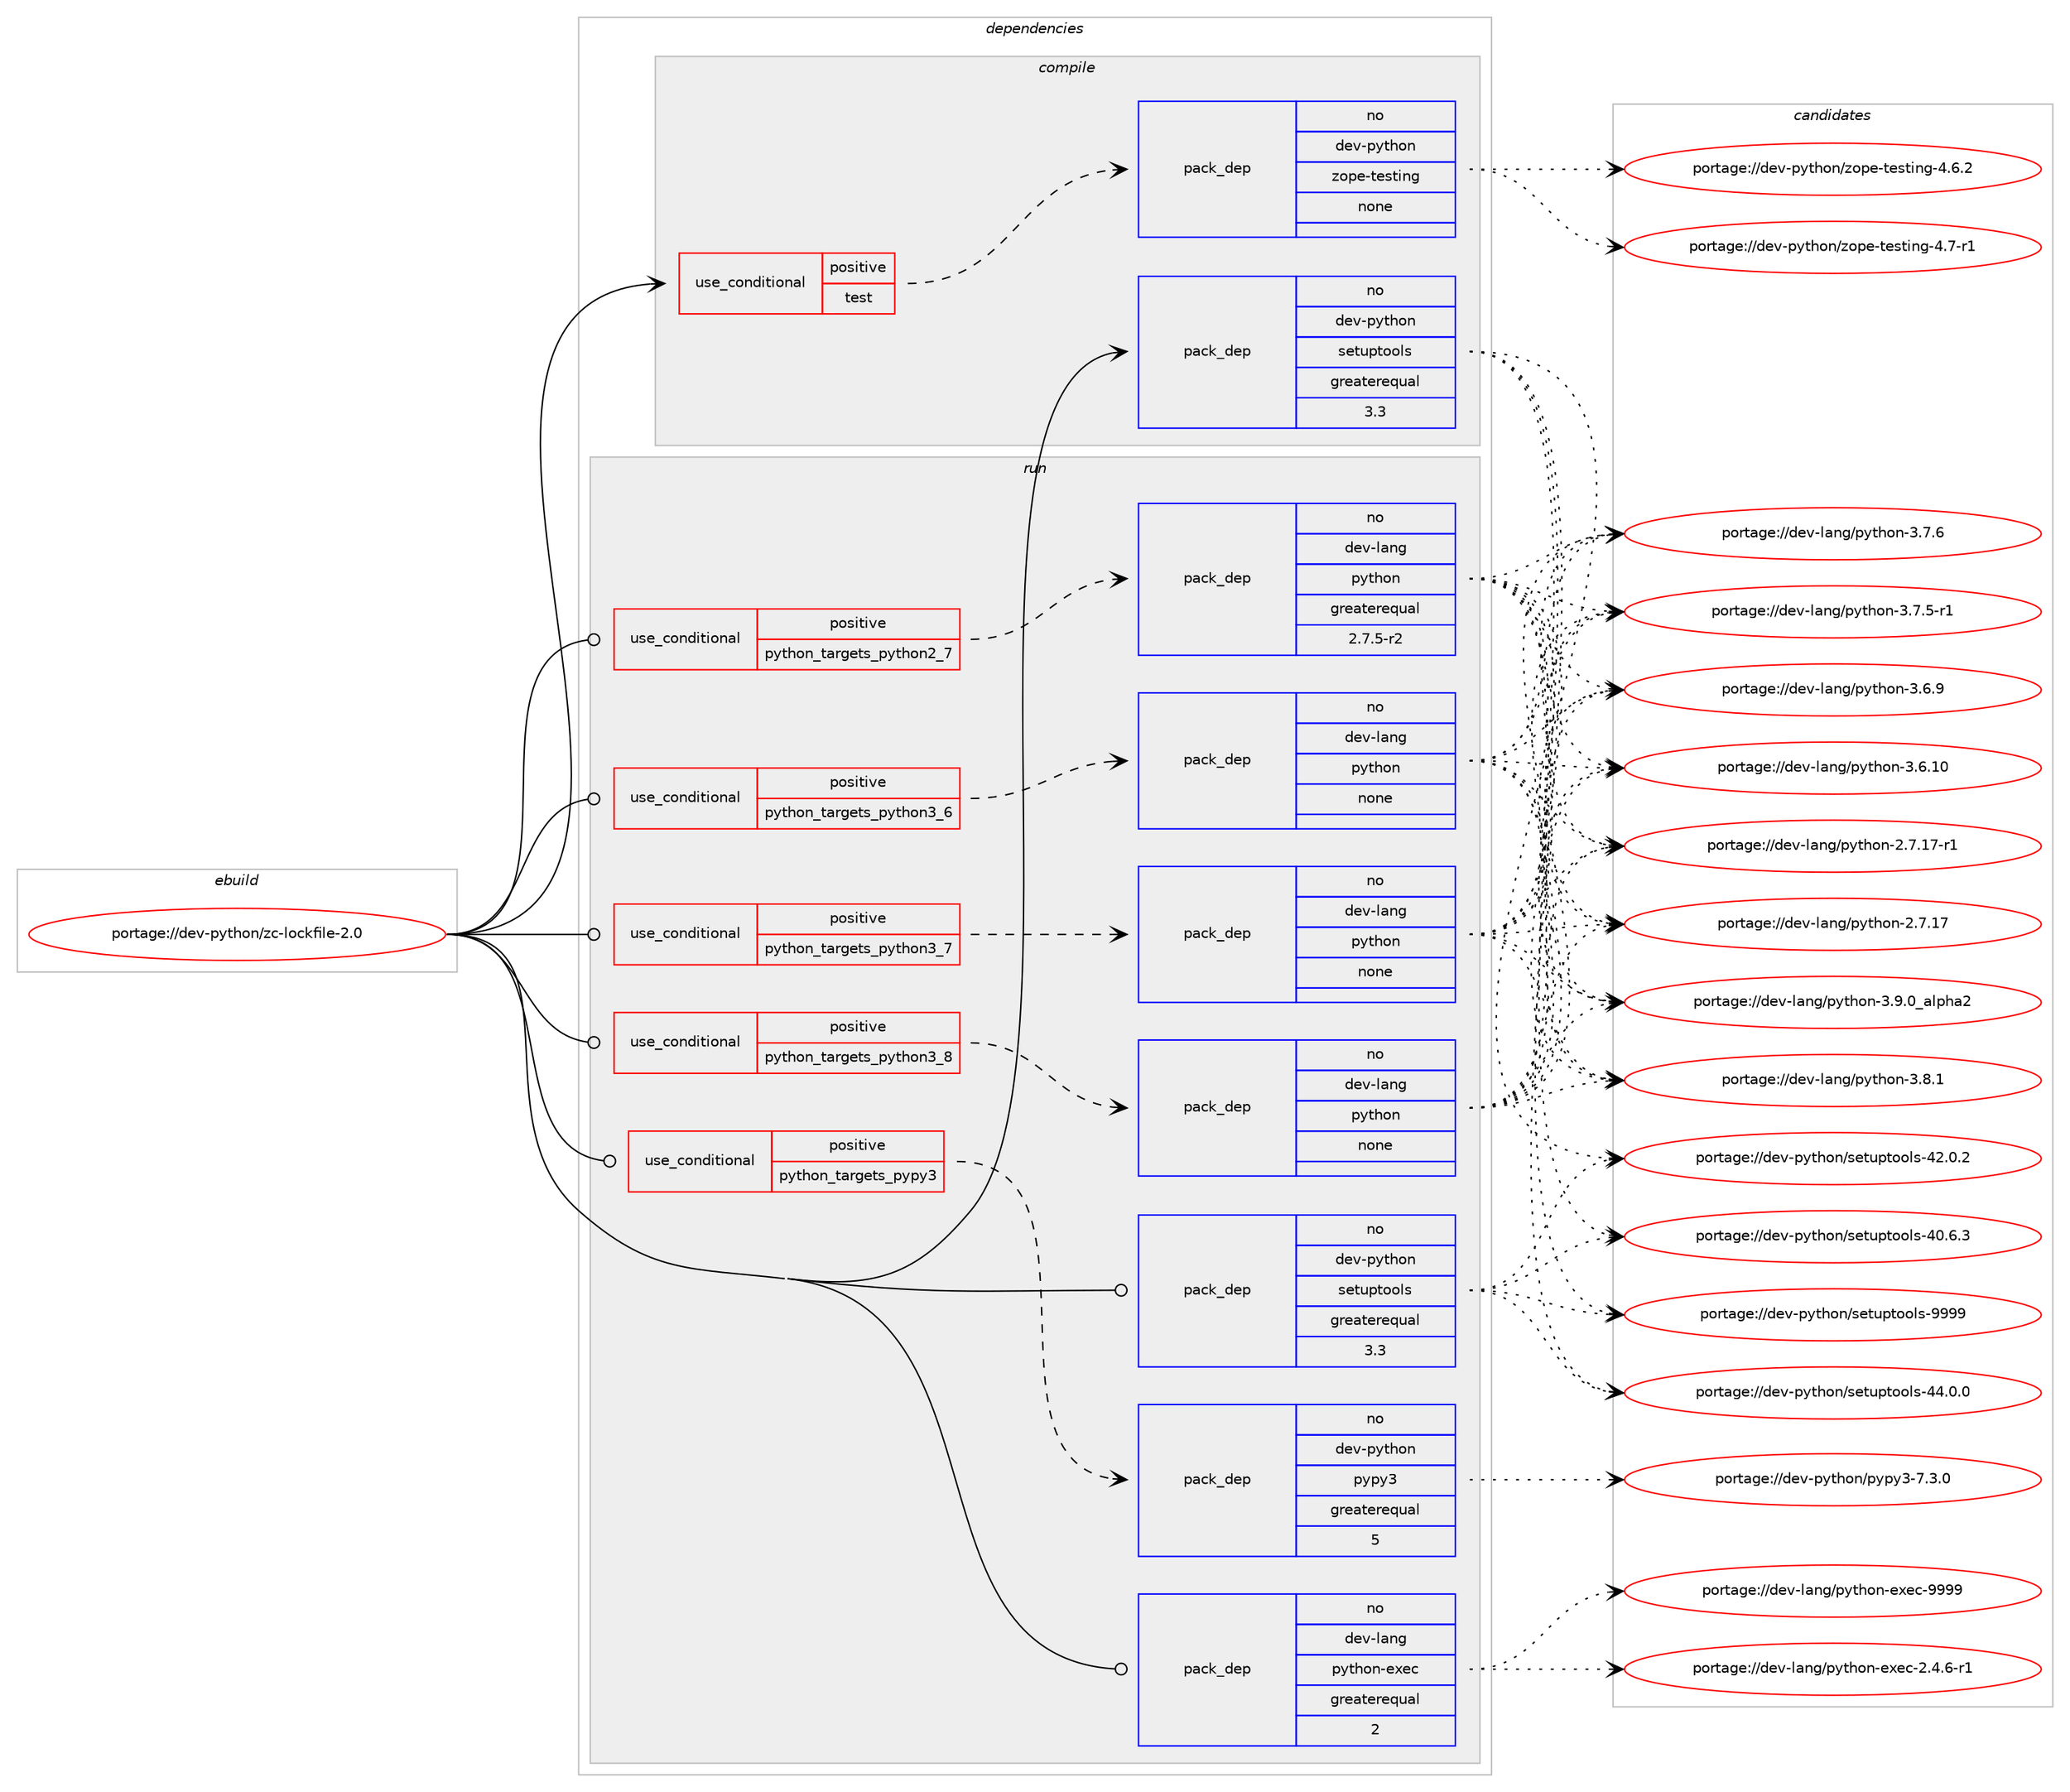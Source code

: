 digraph prolog {

# *************
# Graph options
# *************

newrank=true;
concentrate=true;
compound=true;
graph [rankdir=LR,fontname=Helvetica,fontsize=10,ranksep=1.5];#, ranksep=2.5, nodesep=0.2];
edge  [arrowhead=vee];
node  [fontname=Helvetica,fontsize=10];

# **********
# The ebuild
# **********

subgraph cluster_leftcol {
color=gray;
rank=same;
label=<<i>ebuild</i>>;
id [label="portage://dev-python/zc-lockfile-2.0", color=red, width=4, href="../dev-python/zc-lockfile-2.0.svg"];
}

# ****************
# The dependencies
# ****************

subgraph cluster_midcol {
color=gray;
label=<<i>dependencies</i>>;
subgraph cluster_compile {
fillcolor="#eeeeee";
style=filled;
label=<<i>compile</i>>;
subgraph cond103307 {
dependency416930 [label=<<TABLE BORDER="0" CELLBORDER="1" CELLSPACING="0" CELLPADDING="4"><TR><TD ROWSPAN="3" CELLPADDING="10">use_conditional</TD></TR><TR><TD>positive</TD></TR><TR><TD>test</TD></TR></TABLE>>, shape=none, color=red];
subgraph pack308742 {
dependency416931 [label=<<TABLE BORDER="0" CELLBORDER="1" CELLSPACING="0" CELLPADDING="4" WIDTH="220"><TR><TD ROWSPAN="6" CELLPADDING="30">pack_dep</TD></TR><TR><TD WIDTH="110">no</TD></TR><TR><TD>dev-python</TD></TR><TR><TD>zope-testing</TD></TR><TR><TD>none</TD></TR><TR><TD></TD></TR></TABLE>>, shape=none, color=blue];
}
dependency416930:e -> dependency416931:w [weight=20,style="dashed",arrowhead="vee"];
}
id:e -> dependency416930:w [weight=20,style="solid",arrowhead="vee"];
subgraph pack308743 {
dependency416932 [label=<<TABLE BORDER="0" CELLBORDER="1" CELLSPACING="0" CELLPADDING="4" WIDTH="220"><TR><TD ROWSPAN="6" CELLPADDING="30">pack_dep</TD></TR><TR><TD WIDTH="110">no</TD></TR><TR><TD>dev-python</TD></TR><TR><TD>setuptools</TD></TR><TR><TD>greaterequal</TD></TR><TR><TD>3.3</TD></TR></TABLE>>, shape=none, color=blue];
}
id:e -> dependency416932:w [weight=20,style="solid",arrowhead="vee"];
}
subgraph cluster_compileandrun {
fillcolor="#eeeeee";
style=filled;
label=<<i>compile and run</i>>;
}
subgraph cluster_run {
fillcolor="#eeeeee";
style=filled;
label=<<i>run</i>>;
subgraph cond103308 {
dependency416933 [label=<<TABLE BORDER="0" CELLBORDER="1" CELLSPACING="0" CELLPADDING="4"><TR><TD ROWSPAN="3" CELLPADDING="10">use_conditional</TD></TR><TR><TD>positive</TD></TR><TR><TD>python_targets_pypy3</TD></TR></TABLE>>, shape=none, color=red];
subgraph pack308744 {
dependency416934 [label=<<TABLE BORDER="0" CELLBORDER="1" CELLSPACING="0" CELLPADDING="4" WIDTH="220"><TR><TD ROWSPAN="6" CELLPADDING="30">pack_dep</TD></TR><TR><TD WIDTH="110">no</TD></TR><TR><TD>dev-python</TD></TR><TR><TD>pypy3</TD></TR><TR><TD>greaterequal</TD></TR><TR><TD>5</TD></TR></TABLE>>, shape=none, color=blue];
}
dependency416933:e -> dependency416934:w [weight=20,style="dashed",arrowhead="vee"];
}
id:e -> dependency416933:w [weight=20,style="solid",arrowhead="odot"];
subgraph cond103309 {
dependency416935 [label=<<TABLE BORDER="0" CELLBORDER="1" CELLSPACING="0" CELLPADDING="4"><TR><TD ROWSPAN="3" CELLPADDING="10">use_conditional</TD></TR><TR><TD>positive</TD></TR><TR><TD>python_targets_python2_7</TD></TR></TABLE>>, shape=none, color=red];
subgraph pack308745 {
dependency416936 [label=<<TABLE BORDER="0" CELLBORDER="1" CELLSPACING="0" CELLPADDING="4" WIDTH="220"><TR><TD ROWSPAN="6" CELLPADDING="30">pack_dep</TD></TR><TR><TD WIDTH="110">no</TD></TR><TR><TD>dev-lang</TD></TR><TR><TD>python</TD></TR><TR><TD>greaterequal</TD></TR><TR><TD>2.7.5-r2</TD></TR></TABLE>>, shape=none, color=blue];
}
dependency416935:e -> dependency416936:w [weight=20,style="dashed",arrowhead="vee"];
}
id:e -> dependency416935:w [weight=20,style="solid",arrowhead="odot"];
subgraph cond103310 {
dependency416937 [label=<<TABLE BORDER="0" CELLBORDER="1" CELLSPACING="0" CELLPADDING="4"><TR><TD ROWSPAN="3" CELLPADDING="10">use_conditional</TD></TR><TR><TD>positive</TD></TR><TR><TD>python_targets_python3_6</TD></TR></TABLE>>, shape=none, color=red];
subgraph pack308746 {
dependency416938 [label=<<TABLE BORDER="0" CELLBORDER="1" CELLSPACING="0" CELLPADDING="4" WIDTH="220"><TR><TD ROWSPAN="6" CELLPADDING="30">pack_dep</TD></TR><TR><TD WIDTH="110">no</TD></TR><TR><TD>dev-lang</TD></TR><TR><TD>python</TD></TR><TR><TD>none</TD></TR><TR><TD></TD></TR></TABLE>>, shape=none, color=blue];
}
dependency416937:e -> dependency416938:w [weight=20,style="dashed",arrowhead="vee"];
}
id:e -> dependency416937:w [weight=20,style="solid",arrowhead="odot"];
subgraph cond103311 {
dependency416939 [label=<<TABLE BORDER="0" CELLBORDER="1" CELLSPACING="0" CELLPADDING="4"><TR><TD ROWSPAN="3" CELLPADDING="10">use_conditional</TD></TR><TR><TD>positive</TD></TR><TR><TD>python_targets_python3_7</TD></TR></TABLE>>, shape=none, color=red];
subgraph pack308747 {
dependency416940 [label=<<TABLE BORDER="0" CELLBORDER="1" CELLSPACING="0" CELLPADDING="4" WIDTH="220"><TR><TD ROWSPAN="6" CELLPADDING="30">pack_dep</TD></TR><TR><TD WIDTH="110">no</TD></TR><TR><TD>dev-lang</TD></TR><TR><TD>python</TD></TR><TR><TD>none</TD></TR><TR><TD></TD></TR></TABLE>>, shape=none, color=blue];
}
dependency416939:e -> dependency416940:w [weight=20,style="dashed",arrowhead="vee"];
}
id:e -> dependency416939:w [weight=20,style="solid",arrowhead="odot"];
subgraph cond103312 {
dependency416941 [label=<<TABLE BORDER="0" CELLBORDER="1" CELLSPACING="0" CELLPADDING="4"><TR><TD ROWSPAN="3" CELLPADDING="10">use_conditional</TD></TR><TR><TD>positive</TD></TR><TR><TD>python_targets_python3_8</TD></TR></TABLE>>, shape=none, color=red];
subgraph pack308748 {
dependency416942 [label=<<TABLE BORDER="0" CELLBORDER="1" CELLSPACING="0" CELLPADDING="4" WIDTH="220"><TR><TD ROWSPAN="6" CELLPADDING="30">pack_dep</TD></TR><TR><TD WIDTH="110">no</TD></TR><TR><TD>dev-lang</TD></TR><TR><TD>python</TD></TR><TR><TD>none</TD></TR><TR><TD></TD></TR></TABLE>>, shape=none, color=blue];
}
dependency416941:e -> dependency416942:w [weight=20,style="dashed",arrowhead="vee"];
}
id:e -> dependency416941:w [weight=20,style="solid",arrowhead="odot"];
subgraph pack308749 {
dependency416943 [label=<<TABLE BORDER="0" CELLBORDER="1" CELLSPACING="0" CELLPADDING="4" WIDTH="220"><TR><TD ROWSPAN="6" CELLPADDING="30">pack_dep</TD></TR><TR><TD WIDTH="110">no</TD></TR><TR><TD>dev-lang</TD></TR><TR><TD>python-exec</TD></TR><TR><TD>greaterequal</TD></TR><TR><TD>2</TD></TR></TABLE>>, shape=none, color=blue];
}
id:e -> dependency416943:w [weight=20,style="solid",arrowhead="odot"];
subgraph pack308750 {
dependency416944 [label=<<TABLE BORDER="0" CELLBORDER="1" CELLSPACING="0" CELLPADDING="4" WIDTH="220"><TR><TD ROWSPAN="6" CELLPADDING="30">pack_dep</TD></TR><TR><TD WIDTH="110">no</TD></TR><TR><TD>dev-python</TD></TR><TR><TD>setuptools</TD></TR><TR><TD>greaterequal</TD></TR><TR><TD>3.3</TD></TR></TABLE>>, shape=none, color=blue];
}
id:e -> dependency416944:w [weight=20,style="solid",arrowhead="odot"];
}
}

# **************
# The candidates
# **************

subgraph cluster_choices {
rank=same;
color=gray;
label=<<i>candidates</i>>;

subgraph choice308742 {
color=black;
nodesep=1;
choice100101118451121211161041111104712211111210145116101115116105110103455246554511449 [label="portage://dev-python/zope-testing-4.7-r1", color=red, width=4,href="../dev-python/zope-testing-4.7-r1.svg"];
choice100101118451121211161041111104712211111210145116101115116105110103455246544650 [label="portage://dev-python/zope-testing-4.6.2", color=red, width=4,href="../dev-python/zope-testing-4.6.2.svg"];
dependency416931:e -> choice100101118451121211161041111104712211111210145116101115116105110103455246554511449:w [style=dotted,weight="100"];
dependency416931:e -> choice100101118451121211161041111104712211111210145116101115116105110103455246544650:w [style=dotted,weight="100"];
}
subgraph choice308743 {
color=black;
nodesep=1;
choice10010111845112121116104111110471151011161171121161111111081154557575757 [label="portage://dev-python/setuptools-9999", color=red, width=4,href="../dev-python/setuptools-9999.svg"];
choice100101118451121211161041111104711510111611711211611111110811545525246484648 [label="portage://dev-python/setuptools-44.0.0", color=red, width=4,href="../dev-python/setuptools-44.0.0.svg"];
choice100101118451121211161041111104711510111611711211611111110811545525046484650 [label="portage://dev-python/setuptools-42.0.2", color=red, width=4,href="../dev-python/setuptools-42.0.2.svg"];
choice100101118451121211161041111104711510111611711211611111110811545524846544651 [label="portage://dev-python/setuptools-40.6.3", color=red, width=4,href="../dev-python/setuptools-40.6.3.svg"];
dependency416932:e -> choice10010111845112121116104111110471151011161171121161111111081154557575757:w [style=dotted,weight="100"];
dependency416932:e -> choice100101118451121211161041111104711510111611711211611111110811545525246484648:w [style=dotted,weight="100"];
dependency416932:e -> choice100101118451121211161041111104711510111611711211611111110811545525046484650:w [style=dotted,weight="100"];
dependency416932:e -> choice100101118451121211161041111104711510111611711211611111110811545524846544651:w [style=dotted,weight="100"];
}
subgraph choice308744 {
color=black;
nodesep=1;
choice100101118451121211161041111104711212111212151455546514648 [label="portage://dev-python/pypy3-7.3.0", color=red, width=4,href="../dev-python/pypy3-7.3.0.svg"];
dependency416934:e -> choice100101118451121211161041111104711212111212151455546514648:w [style=dotted,weight="100"];
}
subgraph choice308745 {
color=black;
nodesep=1;
choice10010111845108971101034711212111610411111045514657464895971081121049750 [label="portage://dev-lang/python-3.9.0_alpha2", color=red, width=4,href="../dev-lang/python-3.9.0_alpha2.svg"];
choice100101118451089711010347112121116104111110455146564649 [label="portage://dev-lang/python-3.8.1", color=red, width=4,href="../dev-lang/python-3.8.1.svg"];
choice100101118451089711010347112121116104111110455146554654 [label="portage://dev-lang/python-3.7.6", color=red, width=4,href="../dev-lang/python-3.7.6.svg"];
choice1001011184510897110103471121211161041111104551465546534511449 [label="portage://dev-lang/python-3.7.5-r1", color=red, width=4,href="../dev-lang/python-3.7.5-r1.svg"];
choice100101118451089711010347112121116104111110455146544657 [label="portage://dev-lang/python-3.6.9", color=red, width=4,href="../dev-lang/python-3.6.9.svg"];
choice10010111845108971101034711212111610411111045514654464948 [label="portage://dev-lang/python-3.6.10", color=red, width=4,href="../dev-lang/python-3.6.10.svg"];
choice100101118451089711010347112121116104111110455046554649554511449 [label="portage://dev-lang/python-2.7.17-r1", color=red, width=4,href="../dev-lang/python-2.7.17-r1.svg"];
choice10010111845108971101034711212111610411111045504655464955 [label="portage://dev-lang/python-2.7.17", color=red, width=4,href="../dev-lang/python-2.7.17.svg"];
dependency416936:e -> choice10010111845108971101034711212111610411111045514657464895971081121049750:w [style=dotted,weight="100"];
dependency416936:e -> choice100101118451089711010347112121116104111110455146564649:w [style=dotted,weight="100"];
dependency416936:e -> choice100101118451089711010347112121116104111110455146554654:w [style=dotted,weight="100"];
dependency416936:e -> choice1001011184510897110103471121211161041111104551465546534511449:w [style=dotted,weight="100"];
dependency416936:e -> choice100101118451089711010347112121116104111110455146544657:w [style=dotted,weight="100"];
dependency416936:e -> choice10010111845108971101034711212111610411111045514654464948:w [style=dotted,weight="100"];
dependency416936:e -> choice100101118451089711010347112121116104111110455046554649554511449:w [style=dotted,weight="100"];
dependency416936:e -> choice10010111845108971101034711212111610411111045504655464955:w [style=dotted,weight="100"];
}
subgraph choice308746 {
color=black;
nodesep=1;
choice10010111845108971101034711212111610411111045514657464895971081121049750 [label="portage://dev-lang/python-3.9.0_alpha2", color=red, width=4,href="../dev-lang/python-3.9.0_alpha2.svg"];
choice100101118451089711010347112121116104111110455146564649 [label="portage://dev-lang/python-3.8.1", color=red, width=4,href="../dev-lang/python-3.8.1.svg"];
choice100101118451089711010347112121116104111110455146554654 [label="portage://dev-lang/python-3.7.6", color=red, width=4,href="../dev-lang/python-3.7.6.svg"];
choice1001011184510897110103471121211161041111104551465546534511449 [label="portage://dev-lang/python-3.7.5-r1", color=red, width=4,href="../dev-lang/python-3.7.5-r1.svg"];
choice100101118451089711010347112121116104111110455146544657 [label="portage://dev-lang/python-3.6.9", color=red, width=4,href="../dev-lang/python-3.6.9.svg"];
choice10010111845108971101034711212111610411111045514654464948 [label="portage://dev-lang/python-3.6.10", color=red, width=4,href="../dev-lang/python-3.6.10.svg"];
choice100101118451089711010347112121116104111110455046554649554511449 [label="portage://dev-lang/python-2.7.17-r1", color=red, width=4,href="../dev-lang/python-2.7.17-r1.svg"];
choice10010111845108971101034711212111610411111045504655464955 [label="portage://dev-lang/python-2.7.17", color=red, width=4,href="../dev-lang/python-2.7.17.svg"];
dependency416938:e -> choice10010111845108971101034711212111610411111045514657464895971081121049750:w [style=dotted,weight="100"];
dependency416938:e -> choice100101118451089711010347112121116104111110455146564649:w [style=dotted,weight="100"];
dependency416938:e -> choice100101118451089711010347112121116104111110455146554654:w [style=dotted,weight="100"];
dependency416938:e -> choice1001011184510897110103471121211161041111104551465546534511449:w [style=dotted,weight="100"];
dependency416938:e -> choice100101118451089711010347112121116104111110455146544657:w [style=dotted,weight="100"];
dependency416938:e -> choice10010111845108971101034711212111610411111045514654464948:w [style=dotted,weight="100"];
dependency416938:e -> choice100101118451089711010347112121116104111110455046554649554511449:w [style=dotted,weight="100"];
dependency416938:e -> choice10010111845108971101034711212111610411111045504655464955:w [style=dotted,weight="100"];
}
subgraph choice308747 {
color=black;
nodesep=1;
choice10010111845108971101034711212111610411111045514657464895971081121049750 [label="portage://dev-lang/python-3.9.0_alpha2", color=red, width=4,href="../dev-lang/python-3.9.0_alpha2.svg"];
choice100101118451089711010347112121116104111110455146564649 [label="portage://dev-lang/python-3.8.1", color=red, width=4,href="../dev-lang/python-3.8.1.svg"];
choice100101118451089711010347112121116104111110455146554654 [label="portage://dev-lang/python-3.7.6", color=red, width=4,href="../dev-lang/python-3.7.6.svg"];
choice1001011184510897110103471121211161041111104551465546534511449 [label="portage://dev-lang/python-3.7.5-r1", color=red, width=4,href="../dev-lang/python-3.7.5-r1.svg"];
choice100101118451089711010347112121116104111110455146544657 [label="portage://dev-lang/python-3.6.9", color=red, width=4,href="../dev-lang/python-3.6.9.svg"];
choice10010111845108971101034711212111610411111045514654464948 [label="portage://dev-lang/python-3.6.10", color=red, width=4,href="../dev-lang/python-3.6.10.svg"];
choice100101118451089711010347112121116104111110455046554649554511449 [label="portage://dev-lang/python-2.7.17-r1", color=red, width=4,href="../dev-lang/python-2.7.17-r1.svg"];
choice10010111845108971101034711212111610411111045504655464955 [label="portage://dev-lang/python-2.7.17", color=red, width=4,href="../dev-lang/python-2.7.17.svg"];
dependency416940:e -> choice10010111845108971101034711212111610411111045514657464895971081121049750:w [style=dotted,weight="100"];
dependency416940:e -> choice100101118451089711010347112121116104111110455146564649:w [style=dotted,weight="100"];
dependency416940:e -> choice100101118451089711010347112121116104111110455146554654:w [style=dotted,weight="100"];
dependency416940:e -> choice1001011184510897110103471121211161041111104551465546534511449:w [style=dotted,weight="100"];
dependency416940:e -> choice100101118451089711010347112121116104111110455146544657:w [style=dotted,weight="100"];
dependency416940:e -> choice10010111845108971101034711212111610411111045514654464948:w [style=dotted,weight="100"];
dependency416940:e -> choice100101118451089711010347112121116104111110455046554649554511449:w [style=dotted,weight="100"];
dependency416940:e -> choice10010111845108971101034711212111610411111045504655464955:w [style=dotted,weight="100"];
}
subgraph choice308748 {
color=black;
nodesep=1;
choice10010111845108971101034711212111610411111045514657464895971081121049750 [label="portage://dev-lang/python-3.9.0_alpha2", color=red, width=4,href="../dev-lang/python-3.9.0_alpha2.svg"];
choice100101118451089711010347112121116104111110455146564649 [label="portage://dev-lang/python-3.8.1", color=red, width=4,href="../dev-lang/python-3.8.1.svg"];
choice100101118451089711010347112121116104111110455146554654 [label="portage://dev-lang/python-3.7.6", color=red, width=4,href="../dev-lang/python-3.7.6.svg"];
choice1001011184510897110103471121211161041111104551465546534511449 [label="portage://dev-lang/python-3.7.5-r1", color=red, width=4,href="../dev-lang/python-3.7.5-r1.svg"];
choice100101118451089711010347112121116104111110455146544657 [label="portage://dev-lang/python-3.6.9", color=red, width=4,href="../dev-lang/python-3.6.9.svg"];
choice10010111845108971101034711212111610411111045514654464948 [label="portage://dev-lang/python-3.6.10", color=red, width=4,href="../dev-lang/python-3.6.10.svg"];
choice100101118451089711010347112121116104111110455046554649554511449 [label="portage://dev-lang/python-2.7.17-r1", color=red, width=4,href="../dev-lang/python-2.7.17-r1.svg"];
choice10010111845108971101034711212111610411111045504655464955 [label="portage://dev-lang/python-2.7.17", color=red, width=4,href="../dev-lang/python-2.7.17.svg"];
dependency416942:e -> choice10010111845108971101034711212111610411111045514657464895971081121049750:w [style=dotted,weight="100"];
dependency416942:e -> choice100101118451089711010347112121116104111110455146564649:w [style=dotted,weight="100"];
dependency416942:e -> choice100101118451089711010347112121116104111110455146554654:w [style=dotted,weight="100"];
dependency416942:e -> choice1001011184510897110103471121211161041111104551465546534511449:w [style=dotted,weight="100"];
dependency416942:e -> choice100101118451089711010347112121116104111110455146544657:w [style=dotted,weight="100"];
dependency416942:e -> choice10010111845108971101034711212111610411111045514654464948:w [style=dotted,weight="100"];
dependency416942:e -> choice100101118451089711010347112121116104111110455046554649554511449:w [style=dotted,weight="100"];
dependency416942:e -> choice10010111845108971101034711212111610411111045504655464955:w [style=dotted,weight="100"];
}
subgraph choice308749 {
color=black;
nodesep=1;
choice10010111845108971101034711212111610411111045101120101994557575757 [label="portage://dev-lang/python-exec-9999", color=red, width=4,href="../dev-lang/python-exec-9999.svg"];
choice10010111845108971101034711212111610411111045101120101994550465246544511449 [label="portage://dev-lang/python-exec-2.4.6-r1", color=red, width=4,href="../dev-lang/python-exec-2.4.6-r1.svg"];
dependency416943:e -> choice10010111845108971101034711212111610411111045101120101994557575757:w [style=dotted,weight="100"];
dependency416943:e -> choice10010111845108971101034711212111610411111045101120101994550465246544511449:w [style=dotted,weight="100"];
}
subgraph choice308750 {
color=black;
nodesep=1;
choice10010111845112121116104111110471151011161171121161111111081154557575757 [label="portage://dev-python/setuptools-9999", color=red, width=4,href="../dev-python/setuptools-9999.svg"];
choice100101118451121211161041111104711510111611711211611111110811545525246484648 [label="portage://dev-python/setuptools-44.0.0", color=red, width=4,href="../dev-python/setuptools-44.0.0.svg"];
choice100101118451121211161041111104711510111611711211611111110811545525046484650 [label="portage://dev-python/setuptools-42.0.2", color=red, width=4,href="../dev-python/setuptools-42.0.2.svg"];
choice100101118451121211161041111104711510111611711211611111110811545524846544651 [label="portage://dev-python/setuptools-40.6.3", color=red, width=4,href="../dev-python/setuptools-40.6.3.svg"];
dependency416944:e -> choice10010111845112121116104111110471151011161171121161111111081154557575757:w [style=dotted,weight="100"];
dependency416944:e -> choice100101118451121211161041111104711510111611711211611111110811545525246484648:w [style=dotted,weight="100"];
dependency416944:e -> choice100101118451121211161041111104711510111611711211611111110811545525046484650:w [style=dotted,weight="100"];
dependency416944:e -> choice100101118451121211161041111104711510111611711211611111110811545524846544651:w [style=dotted,weight="100"];
}
}

}
